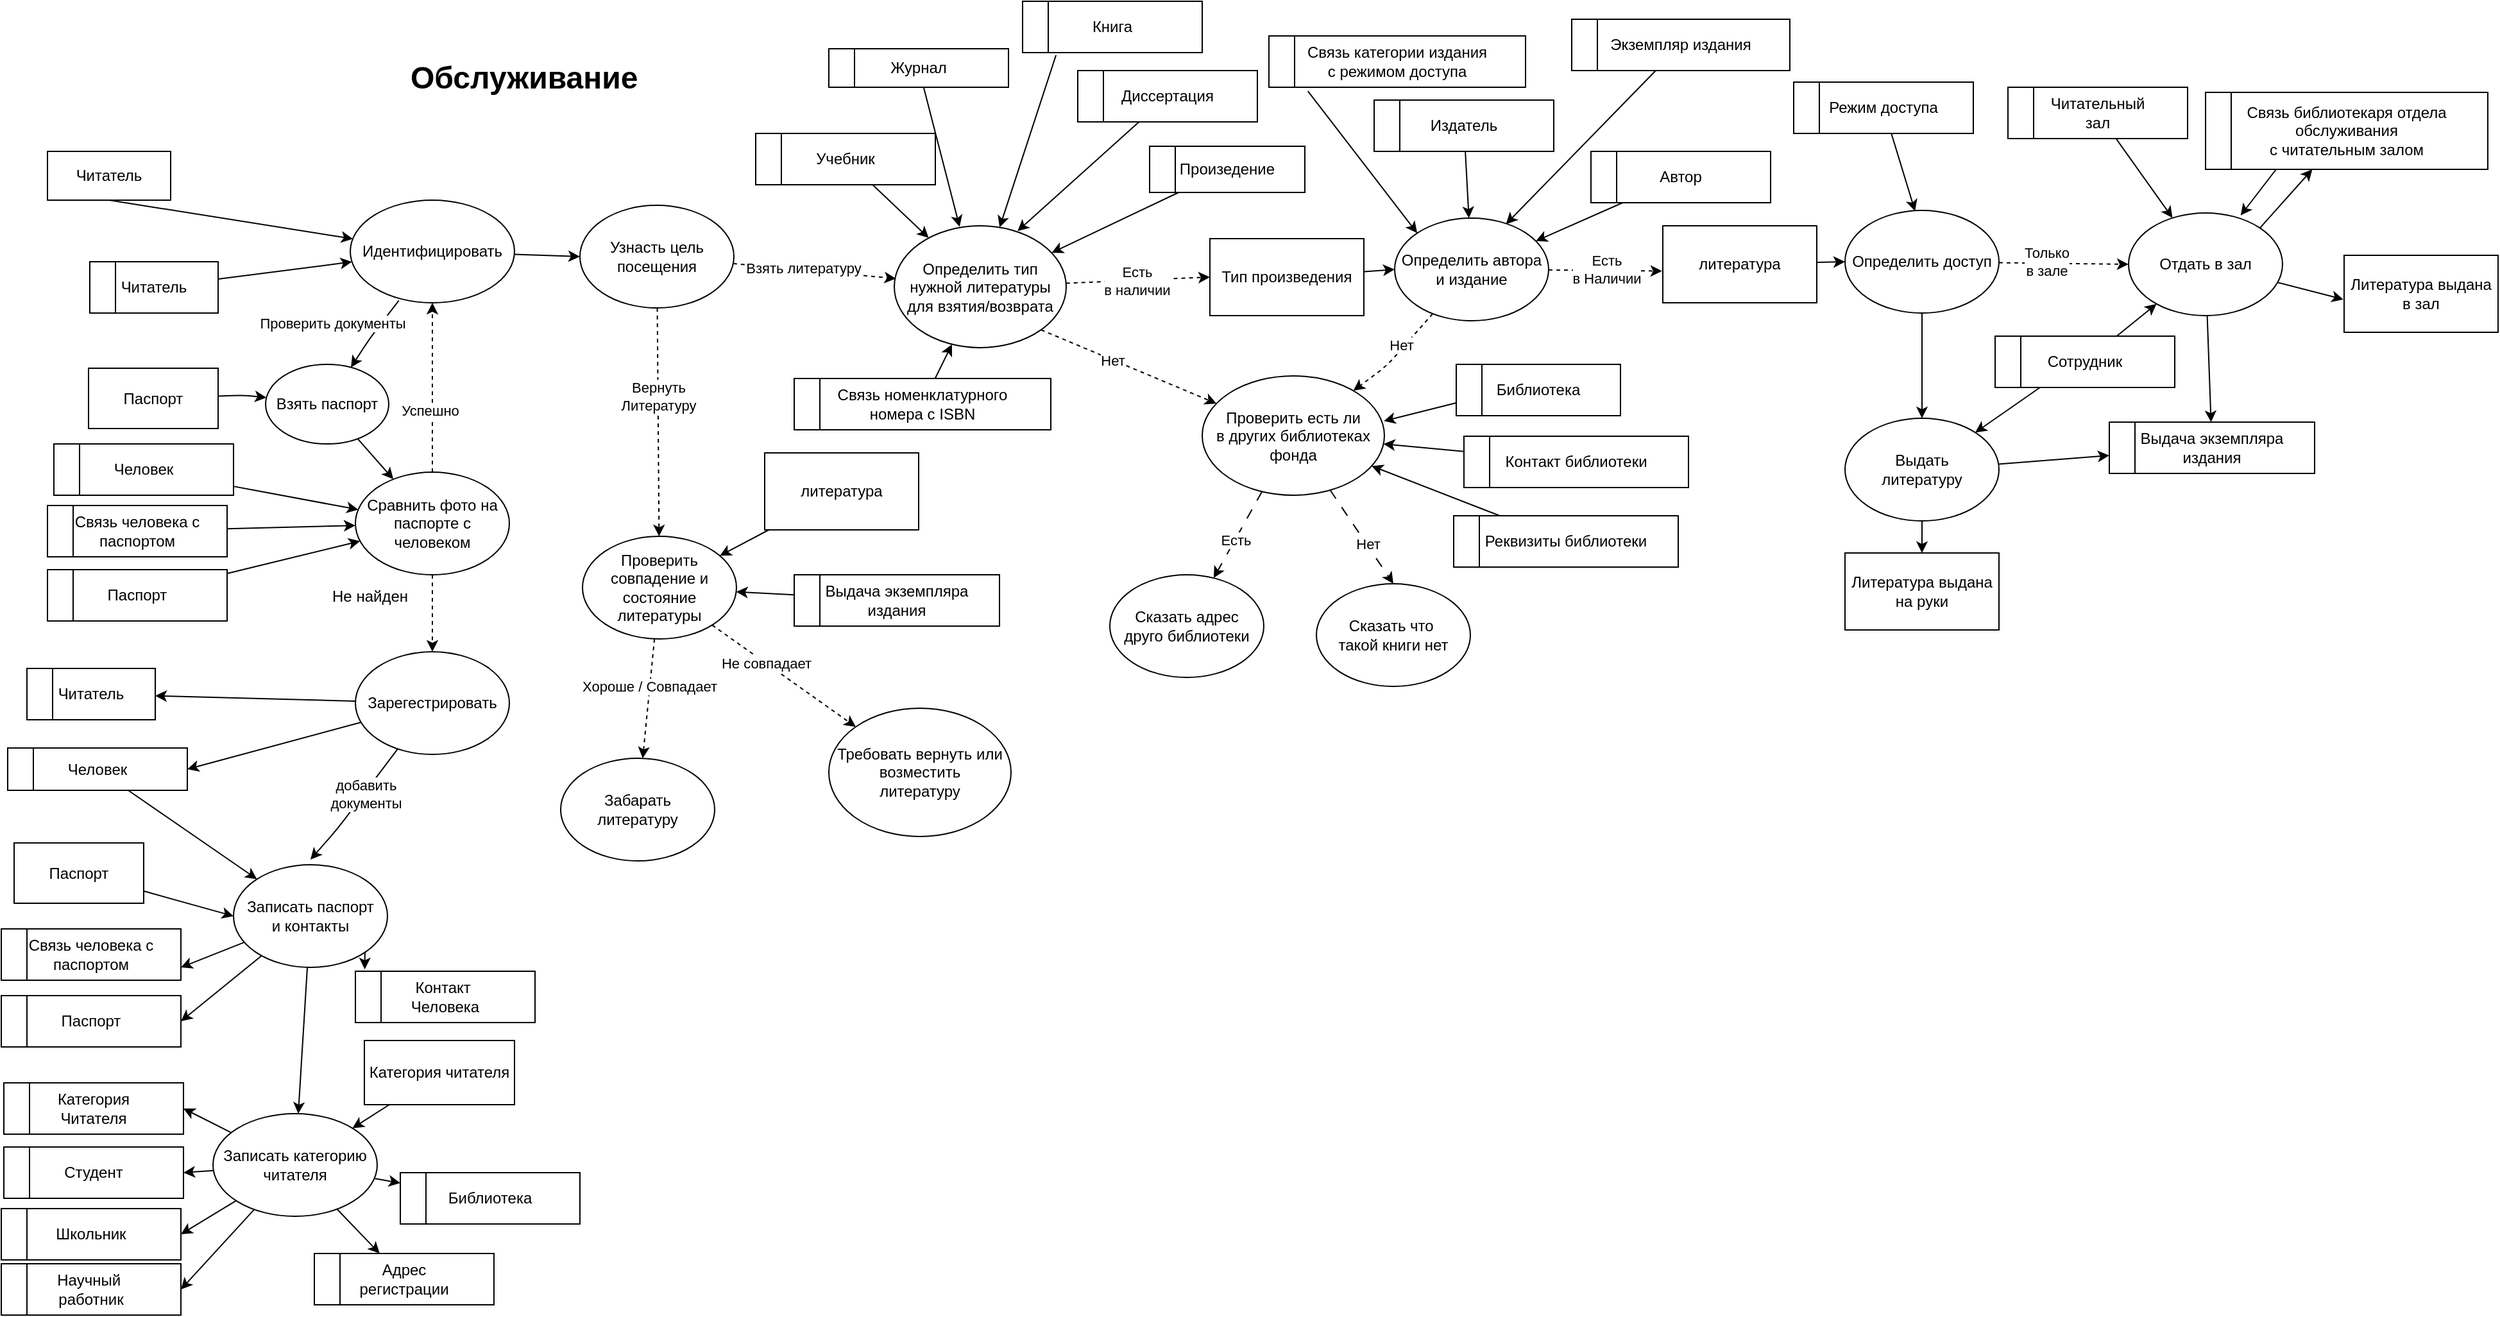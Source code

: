 <mxfile>
    <diagram id="wCESpz9Z9tBK5IaRsxlb" name="Page-1">
        <mxGraphModel dx="2923" dy="2397" grid="0" gridSize="10" guides="1" tooltips="1" connect="1" arrows="1" fold="1" page="1" pageScale="1" pageWidth="2000" pageHeight="2000" math="0" shadow="0">
            <root>
                <mxCell id="0"/>
                <mxCell id="1" parent="0"/>
                <mxCell id="2" value="&lt;h1&gt;Обслуживание&lt;/h1&gt;" style="text;html=1;strokeColor=none;fillColor=none;spacing=5;spacingTop=-20;whiteSpace=wrap;overflow=hidden;rounded=0;" parent="1" vertex="1">
                    <mxGeometry x="321" y="47" width="190" height="40" as="geometry"/>
                </mxCell>
                <mxCell id="49" style="edgeStyle=none;html=1;" edge="1" parent="1" source="9" target="46">
                    <mxGeometry relative="1" as="geometry"/>
                </mxCell>
                <mxCell id="9" value="Человек" style="shape=internalStorage;whiteSpace=wrap;html=1;backgroundOutline=1;dx=20;dy=0;" parent="1" vertex="1">
                    <mxGeometry x="48" y="352" width="140" height="40" as="geometry"/>
                </mxCell>
                <mxCell id="51" style="edgeStyle=none;html=1;" edge="1" parent="1" source="10" target="46">
                    <mxGeometry relative="1" as="geometry"/>
                </mxCell>
                <mxCell id="10" value="Паспорт" style="shape=internalStorage;whiteSpace=wrap;html=1;backgroundOutline=1;dx=20;dy=0;" parent="1" vertex="1">
                    <mxGeometry x="43" y="450" width="140" height="40" as="geometry"/>
                </mxCell>
                <mxCell id="50" style="edgeStyle=none;html=1;" edge="1" parent="1" source="11" target="46">
                    <mxGeometry relative="1" as="geometry"/>
                </mxCell>
                <mxCell id="11" value="Связь человека с&lt;br&gt;паспортом" style="shape=internalStorage;whiteSpace=wrap;html=1;backgroundOutline=1;dx=20;dy=0;" parent="1" vertex="1">
                    <mxGeometry x="43" y="400" width="140" height="40" as="geometry"/>
                </mxCell>
                <mxCell id="12" value="Адрес &lt;br&gt;регистрации" style="shape=internalStorage;whiteSpace=wrap;html=1;backgroundOutline=1;dx=20;dy=0;" parent="1" vertex="1">
                    <mxGeometry x="251" y="983" width="140" height="40" as="geometry"/>
                </mxCell>
                <mxCell id="13" value="Контакт&amp;nbsp;&lt;br&gt;Человека" style="shape=internalStorage;whiteSpace=wrap;html=1;backgroundOutline=1;dx=20;dy=0;" parent="1" vertex="1">
                    <mxGeometry x="283" y="763" width="140" height="40" as="geometry"/>
                </mxCell>
                <mxCell id="47" style="edgeStyle=none;html=1;" edge="1" parent="1" source="14" target="44">
                    <mxGeometry relative="1" as="geometry"/>
                </mxCell>
                <mxCell id="14" value="Читатель" style="shape=internalStorage;whiteSpace=wrap;html=1;backgroundOutline=1;dx=20;dy=0;" parent="1" vertex="1">
                    <mxGeometry x="76" y="210" width="100" height="40" as="geometry"/>
                </mxCell>
                <mxCell id="15" value="Категория&lt;br&gt;Читателя" style="shape=internalStorage;whiteSpace=wrap;html=1;backgroundOutline=1;dx=20;dy=0;" parent="1" vertex="1">
                    <mxGeometry x="9" y="850" width="140" height="40" as="geometry"/>
                </mxCell>
                <mxCell id="16" value="Студент" style="shape=internalStorage;whiteSpace=wrap;html=1;backgroundOutline=1;dx=20;dy=0;" parent="1" vertex="1">
                    <mxGeometry x="9" y="900" width="140" height="40" as="geometry"/>
                </mxCell>
                <mxCell id="17" value="Научный&amp;nbsp;&lt;br&gt;работник" style="shape=internalStorage;whiteSpace=wrap;html=1;backgroundOutline=1;dx=20;dy=0;" parent="1" vertex="1">
                    <mxGeometry x="7" y="991" width="140" height="40" as="geometry"/>
                </mxCell>
                <mxCell id="18" value="Школьник" style="shape=internalStorage;whiteSpace=wrap;html=1;backgroundOutline=1;dx=20;dy=0;" parent="1" vertex="1">
                    <mxGeometry x="7" y="948" width="140" height="40" as="geometry"/>
                </mxCell>
                <mxCell id="20" value="Выдача экземпляра &lt;br&gt;издания" style="shape=internalStorage;whiteSpace=wrap;html=1;backgroundOutline=1;dx=20;dy=0;" parent="1" vertex="1">
                    <mxGeometry x="1650" y="335" width="160" height="40" as="geometry"/>
                </mxCell>
                <mxCell id="22" value="Библиотека" style="shape=internalStorage;whiteSpace=wrap;html=1;backgroundOutline=1;dx=20;dy=0;" parent="1" vertex="1">
                    <mxGeometry x="318" y="920" width="140" height="40" as="geometry"/>
                </mxCell>
                <mxCell id="157" style="edgeStyle=none;html=1;exitX=0.25;exitY=1;exitDx=0;exitDy=0;" edge="1" parent="1" source="26" target="141">
                    <mxGeometry relative="1" as="geometry"/>
                </mxCell>
                <mxCell id="158" style="edgeStyle=none;html=1;" edge="1" parent="1" source="26" target="142">
                    <mxGeometry relative="1" as="geometry"/>
                </mxCell>
                <mxCell id="26" value="Сотрудник" style="shape=internalStorage;whiteSpace=wrap;html=1;backgroundOutline=1;dx=20;dy=0;" parent="1" vertex="1">
                    <mxGeometry x="1561" y="268" width="140" height="40" as="geometry"/>
                </mxCell>
                <mxCell id="153" style="edgeStyle=none;html=1;" edge="1" parent="1" source="27" target="142">
                    <mxGeometry relative="1" as="geometry"/>
                </mxCell>
                <mxCell id="27" value="Читательный &lt;br&gt;зал" style="shape=internalStorage;whiteSpace=wrap;html=1;backgroundOutline=1;dx=20;dy=0;" parent="1" vertex="1">
                    <mxGeometry x="1571" y="74" width="140" height="40" as="geometry"/>
                </mxCell>
                <mxCell id="155" style="edgeStyle=none;html=1;exitX=0.25;exitY=1;exitDx=0;exitDy=0;entryX=0.728;entryY=0.024;entryDx=0;entryDy=0;entryPerimeter=0;" edge="1" parent="1" source="29" target="142">
                    <mxGeometry relative="1" as="geometry"/>
                </mxCell>
                <mxCell id="29" value="Связь библиотекаря отдела обслуживания&lt;br&gt;с читательным залом" style="shape=internalStorage;whiteSpace=wrap;html=1;backgroundOutline=1;dx=20;dy=0;" parent="1" vertex="1">
                    <mxGeometry x="1725" y="78" width="220" height="60" as="geometry"/>
                </mxCell>
                <mxCell id="145" style="edgeStyle=none;html=1;entryX=0.455;entryY=0.007;entryDx=0;entryDy=0;entryPerimeter=0;" edge="1" parent="1" source="30" target="137">
                    <mxGeometry relative="1" as="geometry"/>
                </mxCell>
                <mxCell id="30" value="Режим доступа" style="shape=internalStorage;whiteSpace=wrap;html=1;backgroundOutline=1;dx=20;dy=0;" parent="1" vertex="1">
                    <mxGeometry x="1404" y="70" width="140" height="40" as="geometry"/>
                </mxCell>
                <mxCell id="130" style="edgeStyle=none;html=1;exitX=0.152;exitY=1.076;exitDx=0;exitDy=0;exitPerimeter=0;entryX=0;entryY=0;entryDx=0;entryDy=0;" edge="1" parent="1" source="31" target="126">
                    <mxGeometry relative="1" as="geometry">
                        <mxPoint x="1030" y="81" as="sourcePoint"/>
                    </mxGeometry>
                </mxCell>
                <mxCell id="31" value="Связь категории издания&lt;br&gt;с режимом доступа" style="shape=internalStorage;whiteSpace=wrap;html=1;backgroundOutline=1;dx=20;dy=0;" parent="1" vertex="1">
                    <mxGeometry x="995" y="34" width="200" height="40" as="geometry"/>
                </mxCell>
                <mxCell id="131" style="edgeStyle=none;html=1;" edge="1" parent="1" source="32" target="126">
                    <mxGeometry relative="1" as="geometry"/>
                </mxCell>
                <mxCell id="32" value="Издатель" style="shape=internalStorage;whiteSpace=wrap;html=1;backgroundOutline=1;dx=20;dy=0;" parent="1" vertex="1">
                    <mxGeometry x="1077" y="84" width="140" height="40" as="geometry"/>
                </mxCell>
                <mxCell id="132" style="edgeStyle=none;html=1;entryX=0.723;entryY=0.059;entryDx=0;entryDy=0;entryPerimeter=0;" edge="1" parent="1" source="33" target="126">
                    <mxGeometry relative="1" as="geometry"/>
                </mxCell>
                <mxCell id="33" value="Экземпляр издания" style="shape=internalStorage;whiteSpace=wrap;html=1;backgroundOutline=1;dx=20;dy=0;" parent="1" vertex="1">
                    <mxGeometry x="1231" y="21" width="170" height="40" as="geometry"/>
                </mxCell>
                <mxCell id="133" style="edgeStyle=none;html=1;" edge="1" parent="1" source="34" target="126">
                    <mxGeometry relative="1" as="geometry"/>
                </mxCell>
                <mxCell id="34" value="Автор" style="shape=internalStorage;whiteSpace=wrap;html=1;backgroundOutline=1;dx=20;dy=0;" parent="1" vertex="1">
                    <mxGeometry x="1246" y="124" width="140" height="40" as="geometry"/>
                </mxCell>
                <mxCell id="120" style="edgeStyle=none;html=1;" edge="1" parent="1" source="35" target="88">
                    <mxGeometry relative="1" as="geometry"/>
                </mxCell>
                <mxCell id="35" value="Произедение" style="shape=internalStorage;whiteSpace=wrap;html=1;backgroundOutline=1;dx=20;dy=0;" parent="1" vertex="1">
                    <mxGeometry x="902" y="120" width="121" height="36" as="geometry"/>
                </mxCell>
                <mxCell id="119" style="edgeStyle=none;html=1;entryX=0.717;entryY=0.044;entryDx=0;entryDy=0;entryPerimeter=0;" edge="1" parent="1" source="37" target="88">
                    <mxGeometry relative="1" as="geometry"/>
                </mxCell>
                <mxCell id="37" value="Диссертация" style="shape=internalStorage;whiteSpace=wrap;html=1;backgroundOutline=1;dx=20;dy=0;" parent="1" vertex="1">
                    <mxGeometry x="846" y="61" width="140" height="40" as="geometry"/>
                </mxCell>
                <mxCell id="116" style="edgeStyle=none;html=1;entryX=0.38;entryY=0.008;entryDx=0;entryDy=0;entryPerimeter=0;" edge="1" parent="1" source="39" target="88">
                    <mxGeometry relative="1" as="geometry"/>
                </mxCell>
                <mxCell id="39" value="Журнал" style="shape=internalStorage;whiteSpace=wrap;html=1;backgroundOutline=1;dx=20;dy=0;" parent="1" vertex="1">
                    <mxGeometry x="652" y="44" width="140" height="30" as="geometry"/>
                </mxCell>
                <mxCell id="115" style="edgeStyle=none;html=1;" edge="1" parent="1" source="40" target="88">
                    <mxGeometry relative="1" as="geometry"/>
                </mxCell>
                <mxCell id="40" value="Учебник" style="shape=internalStorage;whiteSpace=wrap;html=1;backgroundOutline=1;dx=20;dy=0;" parent="1" vertex="1">
                    <mxGeometry x="595" y="110" width="140" height="40" as="geometry"/>
                </mxCell>
                <mxCell id="118" style="edgeStyle=none;html=1;exitX=0.186;exitY=1.05;exitDx=0;exitDy=0;exitPerimeter=0;" edge="1" parent="1" source="41" target="88">
                    <mxGeometry relative="1" as="geometry"/>
                </mxCell>
                <mxCell id="41" value="Книга" style="shape=internalStorage;whiteSpace=wrap;html=1;backgroundOutline=1;dx=20;dy=0;" parent="1" vertex="1">
                    <mxGeometry x="803" y="7" width="140" height="40" as="geometry"/>
                </mxCell>
                <mxCell id="210" value="" style="edgeStyle=none;html=1;" edge="1" parent="1" source="42" target="88">
                    <mxGeometry relative="1" as="geometry"/>
                </mxCell>
                <mxCell id="42" value="Связь номенклатурного&lt;br&gt;номера с ISBN" style="shape=internalStorage;whiteSpace=wrap;html=1;backgroundOutline=1;dx=20;dy=0;" parent="1" vertex="1">
                    <mxGeometry x="625" y="301" width="200" height="40" as="geometry"/>
                </mxCell>
                <mxCell id="45" style="edgeStyle=none;html=1;exitX=0.5;exitY=1;exitDx=0;exitDy=0;" edge="1" parent="1" source="43" target="44">
                    <mxGeometry relative="1" as="geometry"/>
                </mxCell>
                <mxCell id="43" value="Читатель" style="rounded=0;whiteSpace=wrap;html=1;" vertex="1" parent="1">
                    <mxGeometry x="43" y="124" width="96" height="38" as="geometry"/>
                </mxCell>
                <mxCell id="86" style="edgeStyle=none;html=1;entryX=0;entryY=0.5;entryDx=0;entryDy=0;" edge="1" parent="1" source="44" target="85">
                    <mxGeometry relative="1" as="geometry"/>
                </mxCell>
                <mxCell id="44" value="Идентифицировать" style="ellipse;whiteSpace=wrap;html=1;" vertex="1" parent="1">
                    <mxGeometry x="279" y="162" width="128" height="80" as="geometry"/>
                </mxCell>
                <mxCell id="60" style="edgeStyle=none;html=1;dashed=1;" edge="1" parent="1" source="46" target="44">
                    <mxGeometry relative="1" as="geometry"/>
                </mxCell>
                <mxCell id="61" value="Успешно" style="edgeLabel;html=1;align=center;verticalAlign=middle;resizable=0;points=[];" vertex="1" connectable="0" parent="60">
                    <mxGeometry x="-0.274" y="2" relative="1" as="geometry">
                        <mxPoint as="offset"/>
                    </mxGeometry>
                </mxCell>
                <mxCell id="62" style="edgeStyle=none;html=1;entryX=0.5;entryY=0;entryDx=0;entryDy=0;dashed=1;" edge="1" parent="1" source="46" target="54">
                    <mxGeometry relative="1" as="geometry"/>
                </mxCell>
                <mxCell id="46" value="Сравнить фото на паспорте с человеком" style="ellipse;whiteSpace=wrap;html=1;" vertex="1" parent="1">
                    <mxGeometry x="283" y="374" width="120" height="80" as="geometry"/>
                </mxCell>
                <mxCell id="70" style="edgeStyle=none;html=1;" edge="1" parent="1" source="54" target="65">
                    <mxGeometry relative="1" as="geometry"/>
                </mxCell>
                <mxCell id="96" style="edgeStyle=none;html=1;entryX=1;entryY=0.5;entryDx=0;entryDy=0;" edge="1" parent="1" source="54" target="66">
                    <mxGeometry relative="1" as="geometry"/>
                </mxCell>
                <mxCell id="97" style="edgeStyle=none;html=1;" edge="1" parent="1" source="54">
                    <mxGeometry relative="1" as="geometry">
                        <mxPoint x="248" y="676" as="targetPoint"/>
                        <Array as="points">
                            <mxPoint x="269" y="652"/>
                        </Array>
                    </mxGeometry>
                </mxCell>
                <mxCell id="100" value="добавить&lt;br&gt;документы" style="edgeLabel;html=1;align=center;verticalAlign=middle;resizable=0;points=[];" vertex="1" connectable="0" parent="97">
                    <mxGeometry x="-0.21" y="1" relative="1" as="geometry">
                        <mxPoint as="offset"/>
                    </mxGeometry>
                </mxCell>
                <mxCell id="54" value="Зарегестрировать" style="ellipse;whiteSpace=wrap;html=1;" vertex="1" parent="1">
                    <mxGeometry x="283" y="514" width="120" height="80" as="geometry"/>
                </mxCell>
                <mxCell id="58" style="edgeStyle=none;html=1;" edge="1" parent="1" source="55" target="46">
                    <mxGeometry relative="1" as="geometry"/>
                </mxCell>
                <mxCell id="55" value="Взять паспорт" style="ellipse;whiteSpace=wrap;html=1;" vertex="1" parent="1">
                    <mxGeometry x="213" y="290" width="96" height="62" as="geometry"/>
                </mxCell>
                <mxCell id="57" style="edgeStyle=none;html=1;" edge="1" parent="1" source="56" target="55">
                    <mxGeometry relative="1" as="geometry">
                        <Array as="points">
                            <mxPoint x="196" y="314"/>
                        </Array>
                    </mxGeometry>
                </mxCell>
                <mxCell id="56" value="Паспорт" style="rounded=0;whiteSpace=wrap;html=1;" vertex="1" parent="1">
                    <mxGeometry x="75" y="293" width="101" height="47" as="geometry"/>
                </mxCell>
                <mxCell id="59" value="" style="endArrow=classic;html=1;exitX=0.296;exitY=0.978;exitDx=0;exitDy=0;exitPerimeter=0;" edge="1" parent="1" source="44" target="55">
                    <mxGeometry width="50" height="50" relative="1" as="geometry">
                        <mxPoint x="323" y="360" as="sourcePoint"/>
                        <mxPoint x="373" y="310" as="targetPoint"/>
                        <Array as="points">
                            <mxPoint x="294" y="270"/>
                        </Array>
                    </mxGeometry>
                </mxCell>
                <mxCell id="64" value="Проверить документы" style="edgeLabel;html=1;align=center;verticalAlign=middle;resizable=0;points=[];" vertex="1" connectable="0" parent="59">
                    <mxGeometry x="0.16" y="2" relative="1" as="geometry">
                        <mxPoint x="-31" y="-13" as="offset"/>
                    </mxGeometry>
                </mxCell>
                <mxCell id="63" value="Не найден" style="text;html=1;align=center;verticalAlign=middle;resizable=0;points=[];autosize=1;strokeColor=none;fillColor=none;" vertex="1" parent="1">
                    <mxGeometry x="255" y="458" width="77" height="26" as="geometry"/>
                </mxCell>
                <mxCell id="65" value="Читатель" style="shape=internalStorage;whiteSpace=wrap;html=1;backgroundOutline=1;dx=20;dy=0;" vertex="1" parent="1">
                    <mxGeometry x="27" y="527" width="100" height="40" as="geometry"/>
                </mxCell>
                <mxCell id="101" style="edgeStyle=none;html=1;" edge="1" parent="1" source="66" target="93">
                    <mxGeometry relative="1" as="geometry"/>
                </mxCell>
                <mxCell id="66" value="Человек" style="shape=internalStorage;whiteSpace=wrap;html=1;backgroundOutline=1;dx=20;dy=0;" vertex="1" parent="1">
                    <mxGeometry x="12" y="589" width="140" height="33" as="geometry"/>
                </mxCell>
                <mxCell id="67" value="Паспорт" style="shape=internalStorage;whiteSpace=wrap;html=1;backgroundOutline=1;dx=20;dy=0;" vertex="1" parent="1">
                    <mxGeometry x="7" y="782" width="140" height="40" as="geometry"/>
                </mxCell>
                <mxCell id="68" value="Связь человека с&lt;br&gt;паспортом" style="shape=internalStorage;whiteSpace=wrap;html=1;backgroundOutline=1;dx=20;dy=0;" vertex="1" parent="1">
                    <mxGeometry x="7" y="730" width="140" height="40" as="geometry"/>
                </mxCell>
                <mxCell id="89" style="edgeStyle=none;html=1;dashed=1;" edge="1" parent="1" source="85" target="225">
                    <mxGeometry relative="1" as="geometry">
                        <mxPoint x="520" y="443" as="targetPoint"/>
                    </mxGeometry>
                </mxCell>
                <mxCell id="224" value="Вернуть&lt;br&gt;Литературу" style="edgeLabel;html=1;align=center;verticalAlign=middle;resizable=0;points=[];" vertex="1" connectable="0" parent="89">
                    <mxGeometry x="-0.233" relative="1" as="geometry">
                        <mxPoint as="offset"/>
                    </mxGeometry>
                </mxCell>
                <mxCell id="90" style="edgeStyle=none;html=1;entryX=0.01;entryY=0.433;entryDx=0;entryDy=0;dashed=1;entryPerimeter=0;" edge="1" parent="1" source="85" target="88">
                    <mxGeometry relative="1" as="geometry"/>
                </mxCell>
                <mxCell id="91" value="Взять литературу" style="edgeLabel;html=1;align=center;verticalAlign=middle;resizable=0;points=[];" vertex="1" connectable="0" parent="90">
                    <mxGeometry x="-0.143" y="2" relative="1" as="geometry">
                        <mxPoint as="offset"/>
                    </mxGeometry>
                </mxCell>
                <mxCell id="85" value="Узнасть цель&lt;br&gt;посещения" style="ellipse;whiteSpace=wrap;html=1;" vertex="1" parent="1">
                    <mxGeometry x="458" y="166" width="120" height="80" as="geometry"/>
                </mxCell>
                <mxCell id="123" style="edgeStyle=none;html=1;entryX=0;entryY=0.5;entryDx=0;entryDy=0;dashed=1;" edge="1" parent="1" source="88" target="122">
                    <mxGeometry relative="1" as="geometry"/>
                </mxCell>
                <mxCell id="199" value="Есть&lt;br&gt;в наличии" style="edgeLabel;html=1;align=center;verticalAlign=middle;resizable=0;points=[];" vertex="1" connectable="0" parent="123">
                    <mxGeometry x="-0.361" relative="1" as="geometry">
                        <mxPoint x="19" as="offset"/>
                    </mxGeometry>
                </mxCell>
                <mxCell id="203" style="edgeStyle=none;html=1;exitX=1;exitY=1;exitDx=0;exitDy=0;dashed=1;" edge="1" parent="1" source="88" target="202">
                    <mxGeometry relative="1" as="geometry"/>
                </mxCell>
                <mxCell id="206" value="Нет" style="edgeLabel;html=1;align=center;verticalAlign=middle;resizable=0;points=[];" vertex="1" connectable="0" parent="203">
                    <mxGeometry x="-0.192" y="-1" relative="1" as="geometry">
                        <mxPoint as="offset"/>
                    </mxGeometry>
                </mxCell>
                <mxCell id="88" value="Определить тип нужной литературы для взятия/возврата" style="ellipse;whiteSpace=wrap;html=1;" vertex="1" parent="1">
                    <mxGeometry x="703" y="182" width="134" height="95" as="geometry"/>
                </mxCell>
                <mxCell id="102" style="edgeStyle=none;html=1;entryX=1;entryY=0.75;entryDx=0;entryDy=0;" edge="1" parent="1" source="93" target="68">
                    <mxGeometry relative="1" as="geometry"/>
                </mxCell>
                <mxCell id="103" style="edgeStyle=none;html=1;entryX=1;entryY=0.5;entryDx=0;entryDy=0;" edge="1" parent="1" source="93" target="67">
                    <mxGeometry relative="1" as="geometry"/>
                </mxCell>
                <mxCell id="106" style="edgeStyle=none;html=1;" edge="1" parent="1" source="93" target="105">
                    <mxGeometry relative="1" as="geometry"/>
                </mxCell>
                <mxCell id="114" style="edgeStyle=none;html=1;exitX=1;exitY=1;exitDx=0;exitDy=0;entryX=0.052;entryY=-0.038;entryDx=0;entryDy=0;entryPerimeter=0;" edge="1" parent="1" source="93" target="13">
                    <mxGeometry relative="1" as="geometry"/>
                </mxCell>
                <mxCell id="93" value="Записать паспорт&lt;br&gt;и контакты" style="ellipse;whiteSpace=wrap;html=1;" vertex="1" parent="1">
                    <mxGeometry x="188" y="680" width="120" height="80" as="geometry"/>
                </mxCell>
                <mxCell id="95" style="edgeStyle=none;html=1;entryX=0;entryY=0.5;entryDx=0;entryDy=0;" edge="1" parent="1" source="94" target="93">
                    <mxGeometry relative="1" as="geometry"/>
                </mxCell>
                <mxCell id="94" value="Паспорт" style="rounded=0;whiteSpace=wrap;html=1;" vertex="1" parent="1">
                    <mxGeometry x="17" y="663" width="101" height="47" as="geometry"/>
                </mxCell>
                <mxCell id="110" style="edgeStyle=none;html=1;entryX=1;entryY=0.5;entryDx=0;entryDy=0;" edge="1" parent="1" source="105" target="15">
                    <mxGeometry relative="1" as="geometry"/>
                </mxCell>
                <mxCell id="111" style="edgeStyle=none;html=1;entryX=1;entryY=0.5;entryDx=0;entryDy=0;" edge="1" parent="1" source="105" target="17">
                    <mxGeometry relative="1" as="geometry"/>
                </mxCell>
                <mxCell id="112" style="edgeStyle=none;html=1;entryX=1;entryY=0.5;entryDx=0;entryDy=0;" edge="1" parent="1" source="105" target="18">
                    <mxGeometry relative="1" as="geometry"/>
                </mxCell>
                <mxCell id="113" style="edgeStyle=none;html=1;entryX=1;entryY=0.5;entryDx=0;entryDy=0;" edge="1" parent="1" source="105" target="16">
                    <mxGeometry relative="1" as="geometry"/>
                </mxCell>
                <mxCell id="128" style="edgeStyle=none;html=1;" edge="1" parent="1" source="105" target="22">
                    <mxGeometry relative="1" as="geometry"/>
                </mxCell>
                <mxCell id="129" style="edgeStyle=none;html=1;" edge="1" parent="1" source="105" target="12">
                    <mxGeometry relative="1" as="geometry"/>
                </mxCell>
                <mxCell id="105" value="Записать категорию читателя" style="ellipse;whiteSpace=wrap;html=1;" vertex="1" parent="1">
                    <mxGeometry x="172" y="874" width="128" height="80" as="geometry"/>
                </mxCell>
                <mxCell id="109" style="edgeStyle=none;html=1;" edge="1" parent="1" source="108" target="105">
                    <mxGeometry relative="1" as="geometry"/>
                </mxCell>
                <mxCell id="108" value="Категория читателя" style="rounded=0;whiteSpace=wrap;html=1;" vertex="1" parent="1">
                    <mxGeometry x="290" y="817" width="117" height="50" as="geometry"/>
                </mxCell>
                <mxCell id="127" style="edgeStyle=none;html=1;entryX=0;entryY=0.5;entryDx=0;entryDy=0;" edge="1" parent="1" source="122" target="126">
                    <mxGeometry relative="1" as="geometry"/>
                </mxCell>
                <mxCell id="122" value="Тип произведения" style="rounded=0;whiteSpace=wrap;html=1;" vertex="1" parent="1">
                    <mxGeometry x="949" y="192" width="120" height="60" as="geometry"/>
                </mxCell>
                <mxCell id="135" style="edgeStyle=none;html=1;entryX=-0.005;entryY=0.588;entryDx=0;entryDy=0;entryPerimeter=0;dashed=1;" edge="1" parent="1" source="126" target="134">
                    <mxGeometry relative="1" as="geometry"/>
                </mxCell>
                <mxCell id="201" value="Есть&lt;br&gt;в Наличии" style="edgeLabel;html=1;align=center;verticalAlign=middle;resizable=0;points=[];" vertex="1" connectable="0" parent="135">
                    <mxGeometry x="-0.174" relative="1" as="geometry">
                        <mxPoint x="8" y="-1" as="offset"/>
                    </mxGeometry>
                </mxCell>
                <mxCell id="204" style="edgeStyle=none;html=1;dashed=1;" edge="1" parent="1" source="126" target="202">
                    <mxGeometry relative="1" as="geometry">
                        <Array as="points">
                            <mxPoint x="1087" y="291"/>
                        </Array>
                    </mxGeometry>
                </mxCell>
                <mxCell id="205" value="Нет" style="edgeLabel;html=1;align=center;verticalAlign=middle;resizable=0;points=[];" vertex="1" connectable="0" parent="204">
                    <mxGeometry x="-0.207" y="-3" relative="1" as="geometry">
                        <mxPoint as="offset"/>
                    </mxGeometry>
                </mxCell>
                <mxCell id="126" value="Определить автора и издание" style="ellipse;whiteSpace=wrap;html=1;" vertex="1" parent="1">
                    <mxGeometry x="1093" y="176" width="120" height="80" as="geometry"/>
                </mxCell>
                <mxCell id="138" style="edgeStyle=none;html=1;entryX=0;entryY=0.5;entryDx=0;entryDy=0;" edge="1" parent="1" source="134" target="137">
                    <mxGeometry relative="1" as="geometry"/>
                </mxCell>
                <mxCell id="134" value="литература" style="rounded=0;whiteSpace=wrap;html=1;" vertex="1" parent="1">
                    <mxGeometry x="1302" y="182" width="120" height="60" as="geometry"/>
                </mxCell>
                <mxCell id="143" style="edgeStyle=none;html=1;entryX=0;entryY=0.5;entryDx=0;entryDy=0;dashed=1;" edge="1" parent="1" source="137" target="142">
                    <mxGeometry relative="1" as="geometry"/>
                </mxCell>
                <mxCell id="144" value="Только&lt;br&gt;в зале" style="edgeLabel;html=1;align=center;verticalAlign=middle;resizable=0;points=[];" vertex="1" connectable="0" parent="143">
                    <mxGeometry x="-0.263" y="1" relative="1" as="geometry">
                        <mxPoint as="offset"/>
                    </mxGeometry>
                </mxCell>
                <mxCell id="156" style="edgeStyle=none;html=1;" edge="1" parent="1" source="137" target="141">
                    <mxGeometry relative="1" as="geometry"/>
                </mxCell>
                <mxCell id="137" value="Определить доступ" style="ellipse;whiteSpace=wrap;html=1;" vertex="1" parent="1">
                    <mxGeometry x="1444" y="170" width="120" height="80" as="geometry"/>
                </mxCell>
                <mxCell id="148" style="edgeStyle=none;html=1;" edge="1" parent="1" source="141" target="20">
                    <mxGeometry relative="1" as="geometry"/>
                </mxCell>
                <mxCell id="160" style="edgeStyle=none;html=1;entryX=0.5;entryY=0;entryDx=0;entryDy=0;" edge="1" parent="1" source="141" target="159">
                    <mxGeometry relative="1" as="geometry"/>
                </mxCell>
                <mxCell id="141" value="Выдать&lt;br&gt;литературу" style="ellipse;whiteSpace=wrap;html=1;" vertex="1" parent="1">
                    <mxGeometry x="1444" y="332" width="120" height="80" as="geometry"/>
                </mxCell>
                <mxCell id="147" style="edgeStyle=none;html=1;" edge="1" parent="1" source="142" target="20">
                    <mxGeometry relative="1" as="geometry"/>
                </mxCell>
                <mxCell id="154" style="edgeStyle=none;html=1;exitX=1;exitY=0;exitDx=0;exitDy=0;" edge="1" parent="1" source="142" target="29">
                    <mxGeometry relative="1" as="geometry"/>
                </mxCell>
                <mxCell id="162" style="edgeStyle=none;html=1;" edge="1" parent="1" source="142">
                    <mxGeometry relative="1" as="geometry">
                        <mxPoint x="1832.4" y="239.382" as="targetPoint"/>
                    </mxGeometry>
                </mxCell>
                <mxCell id="142" value="Отдать в зал" style="ellipse;whiteSpace=wrap;html=1;" vertex="1" parent="1">
                    <mxGeometry x="1665" y="172" width="120" height="80" as="geometry"/>
                </mxCell>
                <mxCell id="159" value="Литература выдана на руки" style="rounded=0;whiteSpace=wrap;html=1;" vertex="1" parent="1">
                    <mxGeometry x="1444" y="437" width="120" height="60" as="geometry"/>
                </mxCell>
                <mxCell id="161" value="Литература выдана в зал" style="rounded=0;whiteSpace=wrap;html=1;" vertex="1" parent="1">
                    <mxGeometry x="1833" y="205" width="120" height="60" as="geometry"/>
                </mxCell>
                <mxCell id="218" style="edgeStyle=none;html=1;dashed=1;dashPattern=8 8;" edge="1" parent="1" source="202" target="222">
                    <mxGeometry relative="1" as="geometry">
                        <mxPoint x="947" y="497" as="targetPoint"/>
                    </mxGeometry>
                </mxCell>
                <mxCell id="220" value="Есть" style="edgeLabel;html=1;align=center;verticalAlign=middle;resizable=0;points=[];" vertex="1" connectable="0" parent="218">
                    <mxGeometry x="0.128" relative="1" as="geometry">
                        <mxPoint as="offset"/>
                    </mxGeometry>
                </mxCell>
                <mxCell id="219" style="edgeStyle=none;html=1;dashed=1;dashPattern=8 8;entryX=0.5;entryY=0;entryDx=0;entryDy=0;" edge="1" parent="1" source="202" target="223">
                    <mxGeometry relative="1" as="geometry">
                        <mxPoint x="1101" y="477" as="targetPoint"/>
                    </mxGeometry>
                </mxCell>
                <mxCell id="221" value="Нет" style="edgeLabel;html=1;align=center;verticalAlign=middle;resizable=0;points=[];" vertex="1" connectable="0" parent="219">
                    <mxGeometry x="0.146" y="1" relative="1" as="geometry">
                        <mxPoint as="offset"/>
                    </mxGeometry>
                </mxCell>
                <mxCell id="202" value="Проверить есть ли&lt;br&gt;в других библиотеках фонда" style="ellipse;whiteSpace=wrap;html=1;" vertex="1" parent="1">
                    <mxGeometry x="943" y="299" width="142" height="93" as="geometry"/>
                </mxCell>
                <mxCell id="208" style="edgeStyle=none;html=1;exitX=0;exitY=0.75;exitDx=0;exitDy=0;entryX=0.997;entryY=0.378;entryDx=0;entryDy=0;entryPerimeter=0;" edge="1" parent="1" source="207" target="202">
                    <mxGeometry relative="1" as="geometry"/>
                </mxCell>
                <mxCell id="207" value="Библиотека" style="shape=internalStorage;whiteSpace=wrap;html=1;backgroundOutline=1;dx=20;dy=0;" vertex="1" parent="1">
                    <mxGeometry x="1141" y="290" width="128" height="40" as="geometry"/>
                </mxCell>
                <mxCell id="213" style="edgeStyle=none;html=1;" edge="1" parent="1" source="211" target="202">
                    <mxGeometry relative="1" as="geometry"/>
                </mxCell>
                <mxCell id="211" value="Контакт библиотеки" style="shape=internalStorage;whiteSpace=wrap;html=1;backgroundOutline=1;dx=20;dy=0;" vertex="1" parent="1">
                    <mxGeometry x="1147" y="346" width="175" height="40" as="geometry"/>
                </mxCell>
                <mxCell id="214" style="edgeStyle=none;html=1;" edge="1" parent="1" source="212" target="202">
                    <mxGeometry relative="1" as="geometry"/>
                </mxCell>
                <mxCell id="212" value="Реквизиты библиотеки" style="shape=internalStorage;whiteSpace=wrap;html=1;backgroundOutline=1;dx=20;dy=0;" vertex="1" parent="1">
                    <mxGeometry x="1139" y="408" width="175" height="40" as="geometry"/>
                </mxCell>
                <mxCell id="222" value="Сказать адрес &lt;br&gt;друго библиотеки" style="ellipse;whiteSpace=wrap;html=1;" vertex="1" parent="1">
                    <mxGeometry x="871" y="454" width="120" height="80" as="geometry"/>
                </mxCell>
                <mxCell id="223" value="Сказать что&amp;nbsp;&lt;br&gt;такой книги нет" style="ellipse;whiteSpace=wrap;html=1;" vertex="1" parent="1">
                    <mxGeometry x="1032" y="461" width="120" height="80" as="geometry"/>
                </mxCell>
                <mxCell id="233" style="edgeStyle=none;html=1;dashed=1;" edge="1" parent="1" source="225" target="230">
                    <mxGeometry relative="1" as="geometry"/>
                </mxCell>
                <mxCell id="235" value="Хороше / Совпадает" style="edgeLabel;html=1;align=center;verticalAlign=middle;resizable=0;points=[];" vertex="1" connectable="0" parent="233">
                    <mxGeometry x="-0.209" y="-1" relative="1" as="geometry">
                        <mxPoint as="offset"/>
                    </mxGeometry>
                </mxCell>
                <mxCell id="234" style="edgeStyle=none;html=1;dashed=1;" edge="1" parent="1" source="225" target="231">
                    <mxGeometry relative="1" as="geometry"/>
                </mxCell>
                <mxCell id="238" value="Не совпадает" style="edgeLabel;html=1;align=center;verticalAlign=middle;resizable=0;points=[];" vertex="1" connectable="0" parent="234">
                    <mxGeometry x="-0.254" relative="1" as="geometry">
                        <mxPoint as="offset"/>
                    </mxGeometry>
                </mxCell>
                <mxCell id="225" value="Проверить совпадение и состояние литературы" style="ellipse;whiteSpace=wrap;html=1;" vertex="1" parent="1">
                    <mxGeometry x="460" y="424" width="120" height="80" as="geometry"/>
                </mxCell>
                <mxCell id="227" style="edgeStyle=none;html=1;" edge="1" parent="1" source="226" target="225">
                    <mxGeometry relative="1" as="geometry"/>
                </mxCell>
                <mxCell id="226" value="литература" style="rounded=0;whiteSpace=wrap;html=1;" vertex="1" parent="1">
                    <mxGeometry x="602" y="359" width="120" height="60" as="geometry"/>
                </mxCell>
                <mxCell id="229" style="edgeStyle=none;html=1;" edge="1" parent="1" source="228" target="225">
                    <mxGeometry relative="1" as="geometry"/>
                </mxCell>
                <mxCell id="228" value="Выдача экземпляра &lt;br&gt;издания" style="shape=internalStorage;whiteSpace=wrap;html=1;backgroundOutline=1;dx=20;dy=0;" vertex="1" parent="1">
                    <mxGeometry x="625" y="454" width="160" height="40" as="geometry"/>
                </mxCell>
                <mxCell id="230" value="Забарать&lt;br&gt;литературу" style="ellipse;whiteSpace=wrap;html=1;" vertex="1" parent="1">
                    <mxGeometry x="443" y="597" width="120" height="80" as="geometry"/>
                </mxCell>
                <mxCell id="231" value="Требовать вернуть или возместить&lt;br&gt;литературу" style="ellipse;whiteSpace=wrap;html=1;" vertex="1" parent="1">
                    <mxGeometry x="652" y="558" width="142" height="100" as="geometry"/>
                </mxCell>
            </root>
        </mxGraphModel>
    </diagram>
</mxfile>